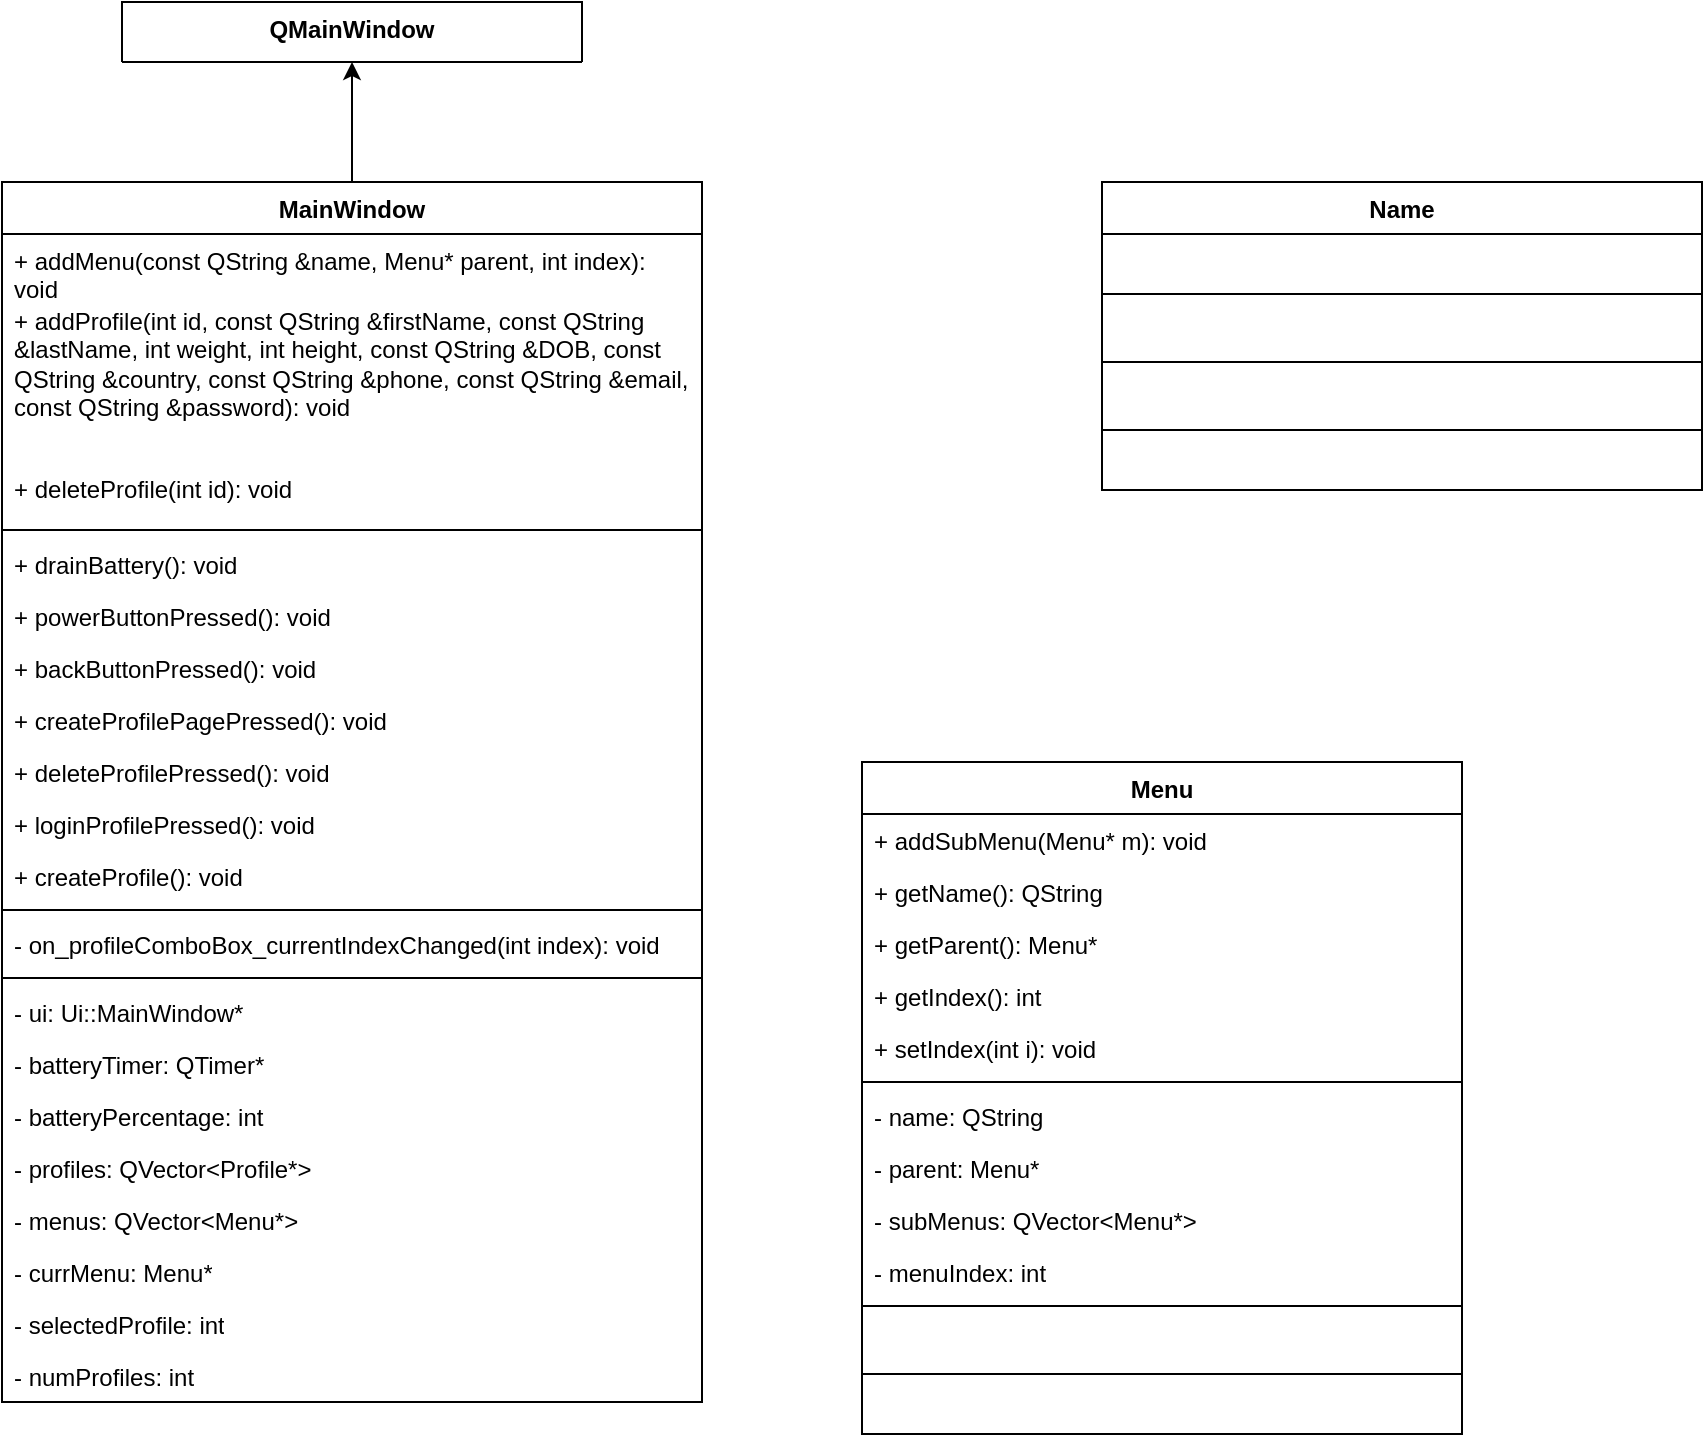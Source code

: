 <mxfile version="24.8.6">
  <diagram name="Page-1" id="Rpy4-WSYJDb98ayX31aH">
    <mxGraphModel dx="1687" dy="925" grid="1" gridSize="10" guides="1" tooltips="1" connect="1" arrows="1" fold="1" page="1" pageScale="1" pageWidth="850" pageHeight="1100" math="0" shadow="0">
      <root>
        <mxCell id="0" />
        <mxCell id="1" parent="0" />
        <mxCell id="6afxw_VDKRaYGFV6Vok6-20" style="edgeStyle=orthogonalEdgeStyle;rounded=0;orthogonalLoop=1;jettySize=auto;html=1;entryX=0.5;entryY=1;entryDx=0;entryDy=0;" parent="1" source="6afxw_VDKRaYGFV6Vok6-1" target="6afxw_VDKRaYGFV6Vok6-13" edge="1">
          <mxGeometry relative="1" as="geometry" />
        </mxCell>
        <mxCell id="6afxw_VDKRaYGFV6Vok6-1" value="MainWindow" style="swimlane;fontStyle=1;align=center;verticalAlign=top;childLayout=stackLayout;horizontal=1;startSize=26;horizontalStack=0;resizeParent=1;resizeParentMax=0;resizeLast=0;collapsible=1;marginBottom=0;whiteSpace=wrap;html=1;flipH=0;flipV=0;" parent="1" vertex="1">
          <mxGeometry x="170" y="200" width="350" height="610" as="geometry">
            <mxRectangle x="170" y="200" width="110" height="30" as="alternateBounds" />
          </mxGeometry>
        </mxCell>
        <mxCell id="6afxw_VDKRaYGFV6Vok6-23" value="+ addMenu(const QString &amp;amp;name, Menu* parent, int index): void" style="text;strokeColor=none;fillColor=none;align=left;verticalAlign=top;spacingLeft=4;spacingRight=4;overflow=hidden;rotatable=0;points=[[0,0.5],[1,0.5]];portConstraint=eastwest;whiteSpace=wrap;html=1;" parent="6afxw_VDKRaYGFV6Vok6-1" vertex="1">
          <mxGeometry y="26" width="350" height="30" as="geometry" />
        </mxCell>
        <mxCell id="6afxw_VDKRaYGFV6Vok6-2" value="+ addProfile(int id, const QString &amp;amp;firstName, const QString &amp;amp;lastName, int weight, int height, const QString &amp;amp;DOB, const QString &amp;amp;country, const QString &amp;amp;phone, const QString &amp;amp;email, const QString &amp;amp;password): void" style="text;strokeColor=none;fillColor=none;align=left;verticalAlign=top;spacingLeft=4;spacingRight=4;overflow=hidden;rotatable=0;points=[[0,0.5],[1,0.5]];portConstraint=eastwest;whiteSpace=wrap;html=1;" parent="6afxw_VDKRaYGFV6Vok6-1" vertex="1">
          <mxGeometry y="56" width="350" height="84" as="geometry" />
        </mxCell>
        <mxCell id="6afxw_VDKRaYGFV6Vok6-25" value="+&amp;nbsp;deleteProfile(int id): void" style="text;strokeColor=none;fillColor=none;align=left;verticalAlign=top;spacingLeft=4;spacingRight=4;overflow=hidden;rotatable=0;points=[[0,0.5],[1,0.5]];portConstraint=eastwest;whiteSpace=wrap;html=1;" parent="6afxw_VDKRaYGFV6Vok6-1" vertex="1">
          <mxGeometry y="140" width="350" height="30" as="geometry" />
        </mxCell>
        <mxCell id="6afxw_VDKRaYGFV6Vok6-9" style="line;strokeWidth=1;fillColor=none;align=left;verticalAlign=middle;spacingTop=-1;spacingLeft=3;spacingRight=3;rotatable=0;labelPosition=right;points=[];portConstraint=eastwest;strokeColor=inherit;" parent="6afxw_VDKRaYGFV6Vok6-1" vertex="1">
          <mxGeometry y="170" width="350" height="8" as="geometry" />
        </mxCell>
        <mxCell id="6afxw_VDKRaYGFV6Vok6-37" value="+ drainBattery(): void" style="text;strokeColor=none;fillColor=none;align=left;verticalAlign=top;spacingLeft=4;spacingRight=4;overflow=hidden;rotatable=0;points=[[0,0.5],[1,0.5]];portConstraint=eastwest;whiteSpace=wrap;html=1;" parent="6afxw_VDKRaYGFV6Vok6-1" vertex="1">
          <mxGeometry y="178" width="350" height="26" as="geometry" />
        </mxCell>
        <mxCell id="6afxw_VDKRaYGFV6Vok6-38" value="+ powerButtonPressed(): void" style="text;strokeColor=none;fillColor=none;align=left;verticalAlign=top;spacingLeft=4;spacingRight=4;overflow=hidden;rotatable=0;points=[[0,0.5],[1,0.5]];portConstraint=eastwest;whiteSpace=wrap;html=1;" parent="6afxw_VDKRaYGFV6Vok6-1" vertex="1">
          <mxGeometry y="204" width="350" height="26" as="geometry" />
        </mxCell>
        <mxCell id="6afxw_VDKRaYGFV6Vok6-43" value="+ backButtonPressed(): void" style="text;strokeColor=none;fillColor=none;align=left;verticalAlign=top;spacingLeft=4;spacingRight=4;overflow=hidden;rotatable=0;points=[[0,0.5],[1,0.5]];portConstraint=eastwest;whiteSpace=wrap;html=1;" parent="6afxw_VDKRaYGFV6Vok6-1" vertex="1">
          <mxGeometry y="230" width="350" height="26" as="geometry" />
        </mxCell>
        <mxCell id="6afxw_VDKRaYGFV6Vok6-42" value="+ createProfilePagePressed(): void" style="text;strokeColor=none;fillColor=none;align=left;verticalAlign=top;spacingLeft=4;spacingRight=4;overflow=hidden;rotatable=0;points=[[0,0.5],[1,0.5]];portConstraint=eastwest;whiteSpace=wrap;html=1;" parent="6afxw_VDKRaYGFV6Vok6-1" vertex="1">
          <mxGeometry y="256" width="350" height="26" as="geometry" />
        </mxCell>
        <mxCell id="6afxw_VDKRaYGFV6Vok6-41" value="+ deleteProfilePressed(): void" style="text;strokeColor=none;fillColor=none;align=left;verticalAlign=top;spacingLeft=4;spacingRight=4;overflow=hidden;rotatable=0;points=[[0,0.5],[1,0.5]];portConstraint=eastwest;whiteSpace=wrap;html=1;" parent="6afxw_VDKRaYGFV6Vok6-1" vertex="1">
          <mxGeometry y="282" width="350" height="26" as="geometry" />
        </mxCell>
        <mxCell id="6afxw_VDKRaYGFV6Vok6-40" value="+ loginProfilePressed(): void" style="text;strokeColor=none;fillColor=none;align=left;verticalAlign=top;spacingLeft=4;spacingRight=4;overflow=hidden;rotatable=0;points=[[0,0.5],[1,0.5]];portConstraint=eastwest;whiteSpace=wrap;html=1;" parent="6afxw_VDKRaYGFV6Vok6-1" vertex="1">
          <mxGeometry y="308" width="350" height="26" as="geometry" />
        </mxCell>
        <mxCell id="6afxw_VDKRaYGFV6Vok6-39" value="+ createProfile(): void" style="text;strokeColor=none;fillColor=none;align=left;verticalAlign=top;spacingLeft=4;spacingRight=4;overflow=hidden;rotatable=0;points=[[0,0.5],[1,0.5]];portConstraint=eastwest;whiteSpace=wrap;html=1;" parent="6afxw_VDKRaYGFV6Vok6-1" vertex="1">
          <mxGeometry y="334" width="350" height="26" as="geometry" />
        </mxCell>
        <mxCell id="6afxw_VDKRaYGFV6Vok6-21" style="line;strokeWidth=1;fillColor=none;align=left;verticalAlign=middle;spacingTop=-1;spacingLeft=3;spacingRight=3;rotatable=0;labelPosition=right;points=[];portConstraint=eastwest;strokeColor=inherit;" parent="6afxw_VDKRaYGFV6Vok6-1" vertex="1">
          <mxGeometry y="360" width="350" height="8" as="geometry" />
        </mxCell>
        <mxCell id="6afxw_VDKRaYGFV6Vok6-11" value="-&amp;nbsp;on_profileComboBox_currentIndexChanged(int index): void" style="text;strokeColor=none;fillColor=none;align=left;verticalAlign=top;spacingLeft=4;spacingRight=4;overflow=hidden;rotatable=0;points=[[0,0.5],[1,0.5]];portConstraint=eastwest;whiteSpace=wrap;html=1;" parent="6afxw_VDKRaYGFV6Vok6-1" vertex="1">
          <mxGeometry y="368" width="350" height="26" as="geometry" />
        </mxCell>
        <mxCell id="6afxw_VDKRaYGFV6Vok6-10" style="line;strokeWidth=1;fillColor=none;align=left;verticalAlign=middle;spacingTop=-1;spacingLeft=3;spacingRight=3;rotatable=0;labelPosition=right;points=[];portConstraint=eastwest;strokeColor=inherit;" parent="6afxw_VDKRaYGFV6Vok6-1" vertex="1">
          <mxGeometry y="394" width="350" height="8" as="geometry" />
        </mxCell>
        <mxCell id="6afxw_VDKRaYGFV6Vok6-5" value="- ui: Ui::MainWindow*" style="text;strokeColor=none;fillColor=none;align=left;verticalAlign=top;spacingLeft=4;spacingRight=4;overflow=hidden;rotatable=0;points=[[0,0.5],[1,0.5]];portConstraint=eastwest;whiteSpace=wrap;html=1;" parent="6afxw_VDKRaYGFV6Vok6-1" vertex="1">
          <mxGeometry y="402" width="350" height="26" as="geometry" />
        </mxCell>
        <mxCell id="6afxw_VDKRaYGFV6Vok6-50" value="- batteryTimer: QTimer*" style="text;strokeColor=none;fillColor=none;align=left;verticalAlign=top;spacingLeft=4;spacingRight=4;overflow=hidden;rotatable=0;points=[[0,0.5],[1,0.5]];portConstraint=eastwest;whiteSpace=wrap;html=1;" parent="6afxw_VDKRaYGFV6Vok6-1" vertex="1">
          <mxGeometry y="428" width="350" height="26" as="geometry" />
        </mxCell>
        <mxCell id="6afxw_VDKRaYGFV6Vok6-49" value="- batteryPercentage: int" style="text;strokeColor=none;fillColor=none;align=left;verticalAlign=top;spacingLeft=4;spacingRight=4;overflow=hidden;rotatable=0;points=[[0,0.5],[1,0.5]];portConstraint=eastwest;whiteSpace=wrap;html=1;" parent="6afxw_VDKRaYGFV6Vok6-1" vertex="1">
          <mxGeometry y="454" width="350" height="26" as="geometry" />
        </mxCell>
        <mxCell id="6afxw_VDKRaYGFV6Vok6-48" value="- profiles: QVector&amp;lt;Profile*&amp;gt;" style="text;strokeColor=none;fillColor=none;align=left;verticalAlign=top;spacingLeft=4;spacingRight=4;overflow=hidden;rotatable=0;points=[[0,0.5],[1,0.5]];portConstraint=eastwest;whiteSpace=wrap;html=1;" parent="6afxw_VDKRaYGFV6Vok6-1" vertex="1">
          <mxGeometry y="480" width="350" height="26" as="geometry" />
        </mxCell>
        <mxCell id="6afxw_VDKRaYGFV6Vok6-47" value="- menus: QVector&amp;lt;Menu*&amp;gt;" style="text;strokeColor=none;fillColor=none;align=left;verticalAlign=top;spacingLeft=4;spacingRight=4;overflow=hidden;rotatable=0;points=[[0,0.5],[1,0.5]];portConstraint=eastwest;whiteSpace=wrap;html=1;" parent="6afxw_VDKRaYGFV6Vok6-1" vertex="1">
          <mxGeometry y="506" width="350" height="26" as="geometry" />
        </mxCell>
        <mxCell id="6afxw_VDKRaYGFV6Vok6-46" value="- currMenu: Menu*" style="text;strokeColor=none;fillColor=none;align=left;verticalAlign=top;spacingLeft=4;spacingRight=4;overflow=hidden;rotatable=0;points=[[0,0.5],[1,0.5]];portConstraint=eastwest;whiteSpace=wrap;html=1;" parent="6afxw_VDKRaYGFV6Vok6-1" vertex="1">
          <mxGeometry y="532" width="350" height="26" as="geometry" />
        </mxCell>
        <mxCell id="6afxw_VDKRaYGFV6Vok6-45" value="- selectedProfile: int" style="text;strokeColor=none;fillColor=none;align=left;verticalAlign=top;spacingLeft=4;spacingRight=4;overflow=hidden;rotatable=0;points=[[0,0.5],[1,0.5]];portConstraint=eastwest;whiteSpace=wrap;html=1;" parent="6afxw_VDKRaYGFV6Vok6-1" vertex="1">
          <mxGeometry y="558" width="350" height="26" as="geometry" />
        </mxCell>
        <mxCell id="6afxw_VDKRaYGFV6Vok6-44" value="- numProfiles: int" style="text;strokeColor=none;fillColor=none;align=left;verticalAlign=top;spacingLeft=4;spacingRight=4;overflow=hidden;rotatable=0;points=[[0,0.5],[1,0.5]];portConstraint=eastwest;whiteSpace=wrap;html=1;" parent="6afxw_VDKRaYGFV6Vok6-1" vertex="1">
          <mxGeometry y="584" width="350" height="26" as="geometry" />
        </mxCell>
        <mxCell id="6afxw_VDKRaYGFV6Vok6-13" value="QMainWindow" style="swimlane;fontStyle=1;align=center;verticalAlign=top;childLayout=stackLayout;horizontal=1;startSize=30;horizontalStack=0;resizeParent=1;resizeParentMax=0;resizeLast=0;collapsible=1;marginBottom=0;whiteSpace=wrap;html=1;" parent="1" vertex="1">
          <mxGeometry x="230" y="110" width="230" height="30" as="geometry">
            <mxRectangle x="285" y="110" width="120" height="30" as="alternateBounds" />
          </mxGeometry>
        </mxCell>
        <mxCell id="6afxw_VDKRaYGFV6Vok6-26" value="Name" style="swimlane;fontStyle=1;align=center;verticalAlign=top;childLayout=stackLayout;horizontal=1;startSize=26;horizontalStack=0;resizeParent=1;resizeParentMax=0;resizeLast=0;collapsible=1;marginBottom=0;whiteSpace=wrap;html=1;flipH=0;flipV=0;" parent="1" vertex="1">
          <mxGeometry x="720" y="200" width="300" height="154" as="geometry" />
        </mxCell>
        <mxCell id="6afxw_VDKRaYGFV6Vok6-31" style="text;strokeColor=none;fillColor=none;align=left;verticalAlign=top;spacingLeft=4;spacingRight=4;overflow=hidden;rotatable=0;points=[[0,0.5],[1,0.5]];portConstraint=eastwest;whiteSpace=wrap;html=1;" parent="6afxw_VDKRaYGFV6Vok6-26" vertex="1">
          <mxGeometry y="26" width="300" height="26" as="geometry" />
        </mxCell>
        <mxCell id="6afxw_VDKRaYGFV6Vok6-30" style="line;strokeWidth=1;fillColor=none;align=left;verticalAlign=middle;spacingTop=-1;spacingLeft=3;spacingRight=3;rotatable=0;labelPosition=right;points=[];portConstraint=eastwest;strokeColor=inherit;" parent="6afxw_VDKRaYGFV6Vok6-26" vertex="1">
          <mxGeometry y="52" width="300" height="8" as="geometry" />
        </mxCell>
        <mxCell id="6afxw_VDKRaYGFV6Vok6-32" value="&lt;div&gt;&lt;br&gt;&lt;/div&gt;" style="text;strokeColor=none;fillColor=none;align=left;verticalAlign=top;spacingLeft=4;spacingRight=4;overflow=hidden;rotatable=0;points=[[0,0.5],[1,0.5]];portConstraint=eastwest;whiteSpace=wrap;html=1;" parent="6afxw_VDKRaYGFV6Vok6-26" vertex="1">
          <mxGeometry y="60" width="300" height="26" as="geometry" />
        </mxCell>
        <mxCell id="6afxw_VDKRaYGFV6Vok6-33" style="line;strokeWidth=1;fillColor=none;align=left;verticalAlign=middle;spacingTop=-1;spacingLeft=3;spacingRight=3;rotatable=0;labelPosition=right;points=[];portConstraint=eastwest;strokeColor=inherit;" parent="6afxw_VDKRaYGFV6Vok6-26" vertex="1">
          <mxGeometry y="86" width="300" height="8" as="geometry" />
        </mxCell>
        <mxCell id="6afxw_VDKRaYGFV6Vok6-34" style="text;strokeColor=none;fillColor=none;align=left;verticalAlign=top;spacingLeft=4;spacingRight=4;overflow=hidden;rotatable=0;points=[[0,0.5],[1,0.5]];portConstraint=eastwest;whiteSpace=wrap;html=1;" parent="6afxw_VDKRaYGFV6Vok6-26" vertex="1">
          <mxGeometry y="94" width="300" height="26" as="geometry" />
        </mxCell>
        <mxCell id="6afxw_VDKRaYGFV6Vok6-35" style="line;strokeWidth=1;fillColor=none;align=left;verticalAlign=middle;spacingTop=-1;spacingLeft=3;spacingRight=3;rotatable=0;labelPosition=right;points=[];portConstraint=eastwest;strokeColor=inherit;" parent="6afxw_VDKRaYGFV6Vok6-26" vertex="1">
          <mxGeometry y="120" width="300" height="8" as="geometry" />
        </mxCell>
        <mxCell id="6afxw_VDKRaYGFV6Vok6-36" style="text;strokeColor=none;fillColor=none;align=left;verticalAlign=top;spacingLeft=4;spacingRight=4;overflow=hidden;rotatable=0;points=[[0,0.5],[1,0.5]];portConstraint=eastwest;whiteSpace=wrap;html=1;" parent="6afxw_VDKRaYGFV6Vok6-26" vertex="1">
          <mxGeometry y="128" width="300" height="26" as="geometry" />
        </mxCell>
        <mxCell id="6afxw_VDKRaYGFV6Vok6-51" value="Menu" style="swimlane;fontStyle=1;align=center;verticalAlign=top;childLayout=stackLayout;horizontal=1;startSize=26;horizontalStack=0;resizeParent=1;resizeParentMax=0;resizeLast=0;collapsible=1;marginBottom=0;whiteSpace=wrap;html=1;flipH=0;flipV=0;" parent="1" vertex="1">
          <mxGeometry x="600" y="490" width="300" height="336" as="geometry" />
        </mxCell>
        <mxCell id="6afxw_VDKRaYGFV6Vok6-52" value="+ addSubMenu(Menu* m): void" style="text;strokeColor=none;fillColor=none;align=left;verticalAlign=top;spacingLeft=4;spacingRight=4;overflow=hidden;rotatable=0;points=[[0,0.5],[1,0.5]];portConstraint=eastwest;whiteSpace=wrap;html=1;" parent="6afxw_VDKRaYGFV6Vok6-51" vertex="1">
          <mxGeometry y="26" width="300" height="26" as="geometry" />
        </mxCell>
        <mxCell id="6afxw_VDKRaYGFV6Vok6-59" value="+ getName(): QString&amp;nbsp;" style="text;strokeColor=none;fillColor=none;align=left;verticalAlign=top;spacingLeft=4;spacingRight=4;overflow=hidden;rotatable=0;points=[[0,0.5],[1,0.5]];portConstraint=eastwest;whiteSpace=wrap;html=1;" parent="6afxw_VDKRaYGFV6Vok6-51" vertex="1">
          <mxGeometry y="52" width="300" height="26" as="geometry" />
        </mxCell>
        <mxCell id="6afxw_VDKRaYGFV6Vok6-61" value="+ getParent(): Menu*" style="text;strokeColor=none;fillColor=none;align=left;verticalAlign=top;spacingLeft=4;spacingRight=4;overflow=hidden;rotatable=0;points=[[0,0.5],[1,0.5]];portConstraint=eastwest;whiteSpace=wrap;html=1;" parent="6afxw_VDKRaYGFV6Vok6-51" vertex="1">
          <mxGeometry y="78" width="300" height="26" as="geometry" />
        </mxCell>
        <mxCell id="6afxw_VDKRaYGFV6Vok6-60" value="+ getIndex(): int" style="text;strokeColor=none;fillColor=none;align=left;verticalAlign=top;spacingLeft=4;spacingRight=4;overflow=hidden;rotatable=0;points=[[0,0.5],[1,0.5]];portConstraint=eastwest;whiteSpace=wrap;html=1;" parent="6afxw_VDKRaYGFV6Vok6-51" vertex="1">
          <mxGeometry y="104" width="300" height="26" as="geometry" />
        </mxCell>
        <mxCell id="6afxw_VDKRaYGFV6Vok6-62" value="+ setIndex(int i): void" style="text;strokeColor=none;fillColor=none;align=left;verticalAlign=top;spacingLeft=4;spacingRight=4;overflow=hidden;rotatable=0;points=[[0,0.5],[1,0.5]];portConstraint=eastwest;whiteSpace=wrap;html=1;" parent="6afxw_VDKRaYGFV6Vok6-51" vertex="1">
          <mxGeometry y="130" width="300" height="26" as="geometry" />
        </mxCell>
        <mxCell id="6afxw_VDKRaYGFV6Vok6-53" style="line;strokeWidth=1;fillColor=none;align=left;verticalAlign=middle;spacingTop=-1;spacingLeft=3;spacingRight=3;rotatable=0;labelPosition=right;points=[];portConstraint=eastwest;strokeColor=inherit;" parent="6afxw_VDKRaYGFV6Vok6-51" vertex="1">
          <mxGeometry y="156" width="300" height="8" as="geometry" />
        </mxCell>
        <mxCell id="6afxw_VDKRaYGFV6Vok6-54" value="&lt;div&gt;- name: QString&lt;/div&gt;" style="text;strokeColor=none;fillColor=none;align=left;verticalAlign=top;spacingLeft=4;spacingRight=4;overflow=hidden;rotatable=0;points=[[0,0.5],[1,0.5]];portConstraint=eastwest;whiteSpace=wrap;html=1;" parent="6afxw_VDKRaYGFV6Vok6-51" vertex="1">
          <mxGeometry y="164" width="300" height="26" as="geometry" />
        </mxCell>
        <mxCell id="6afxw_VDKRaYGFV6Vok6-66" value="- parent: Menu*" style="text;strokeColor=none;fillColor=none;align=left;verticalAlign=top;spacingLeft=4;spacingRight=4;overflow=hidden;rotatable=0;points=[[0,0.5],[1,0.5]];portConstraint=eastwest;whiteSpace=wrap;html=1;" parent="6afxw_VDKRaYGFV6Vok6-51" vertex="1">
          <mxGeometry y="190" width="300" height="26" as="geometry" />
        </mxCell>
        <mxCell id="6afxw_VDKRaYGFV6Vok6-65" value="- subMenus: QVector&amp;lt;Menu*&amp;gt;" style="text;strokeColor=none;fillColor=none;align=left;verticalAlign=top;spacingLeft=4;spacingRight=4;overflow=hidden;rotatable=0;points=[[0,0.5],[1,0.5]];portConstraint=eastwest;whiteSpace=wrap;html=1;" parent="6afxw_VDKRaYGFV6Vok6-51" vertex="1">
          <mxGeometry y="216" width="300" height="26" as="geometry" />
        </mxCell>
        <mxCell id="6afxw_VDKRaYGFV6Vok6-64" value="- menuIndex: int" style="text;strokeColor=none;fillColor=none;align=left;verticalAlign=top;spacingLeft=4;spacingRight=4;overflow=hidden;rotatable=0;points=[[0,0.5],[1,0.5]];portConstraint=eastwest;whiteSpace=wrap;html=1;" parent="6afxw_VDKRaYGFV6Vok6-51" vertex="1">
          <mxGeometry y="242" width="300" height="26" as="geometry" />
        </mxCell>
        <mxCell id="6afxw_VDKRaYGFV6Vok6-55" style="line;strokeWidth=1;fillColor=none;align=left;verticalAlign=middle;spacingTop=-1;spacingLeft=3;spacingRight=3;rotatable=0;labelPosition=right;points=[];portConstraint=eastwest;strokeColor=inherit;" parent="6afxw_VDKRaYGFV6Vok6-51" vertex="1">
          <mxGeometry y="268" width="300" height="8" as="geometry" />
        </mxCell>
        <mxCell id="6afxw_VDKRaYGFV6Vok6-56" style="text;strokeColor=none;fillColor=none;align=left;verticalAlign=top;spacingLeft=4;spacingRight=4;overflow=hidden;rotatable=0;points=[[0,0.5],[1,0.5]];portConstraint=eastwest;whiteSpace=wrap;html=1;" parent="6afxw_VDKRaYGFV6Vok6-51" vertex="1">
          <mxGeometry y="276" width="300" height="26" as="geometry" />
        </mxCell>
        <mxCell id="6afxw_VDKRaYGFV6Vok6-57" style="line;strokeWidth=1;fillColor=none;align=left;verticalAlign=middle;spacingTop=-1;spacingLeft=3;spacingRight=3;rotatable=0;labelPosition=right;points=[];portConstraint=eastwest;strokeColor=inherit;" parent="6afxw_VDKRaYGFV6Vok6-51" vertex="1">
          <mxGeometry y="302" width="300" height="8" as="geometry" />
        </mxCell>
        <mxCell id="6afxw_VDKRaYGFV6Vok6-58" style="text;strokeColor=none;fillColor=none;align=left;verticalAlign=top;spacingLeft=4;spacingRight=4;overflow=hidden;rotatable=0;points=[[0,0.5],[1,0.5]];portConstraint=eastwest;whiteSpace=wrap;html=1;" parent="6afxw_VDKRaYGFV6Vok6-51" vertex="1">
          <mxGeometry y="310" width="300" height="26" as="geometry" />
        </mxCell>
      </root>
    </mxGraphModel>
  </diagram>
</mxfile>
